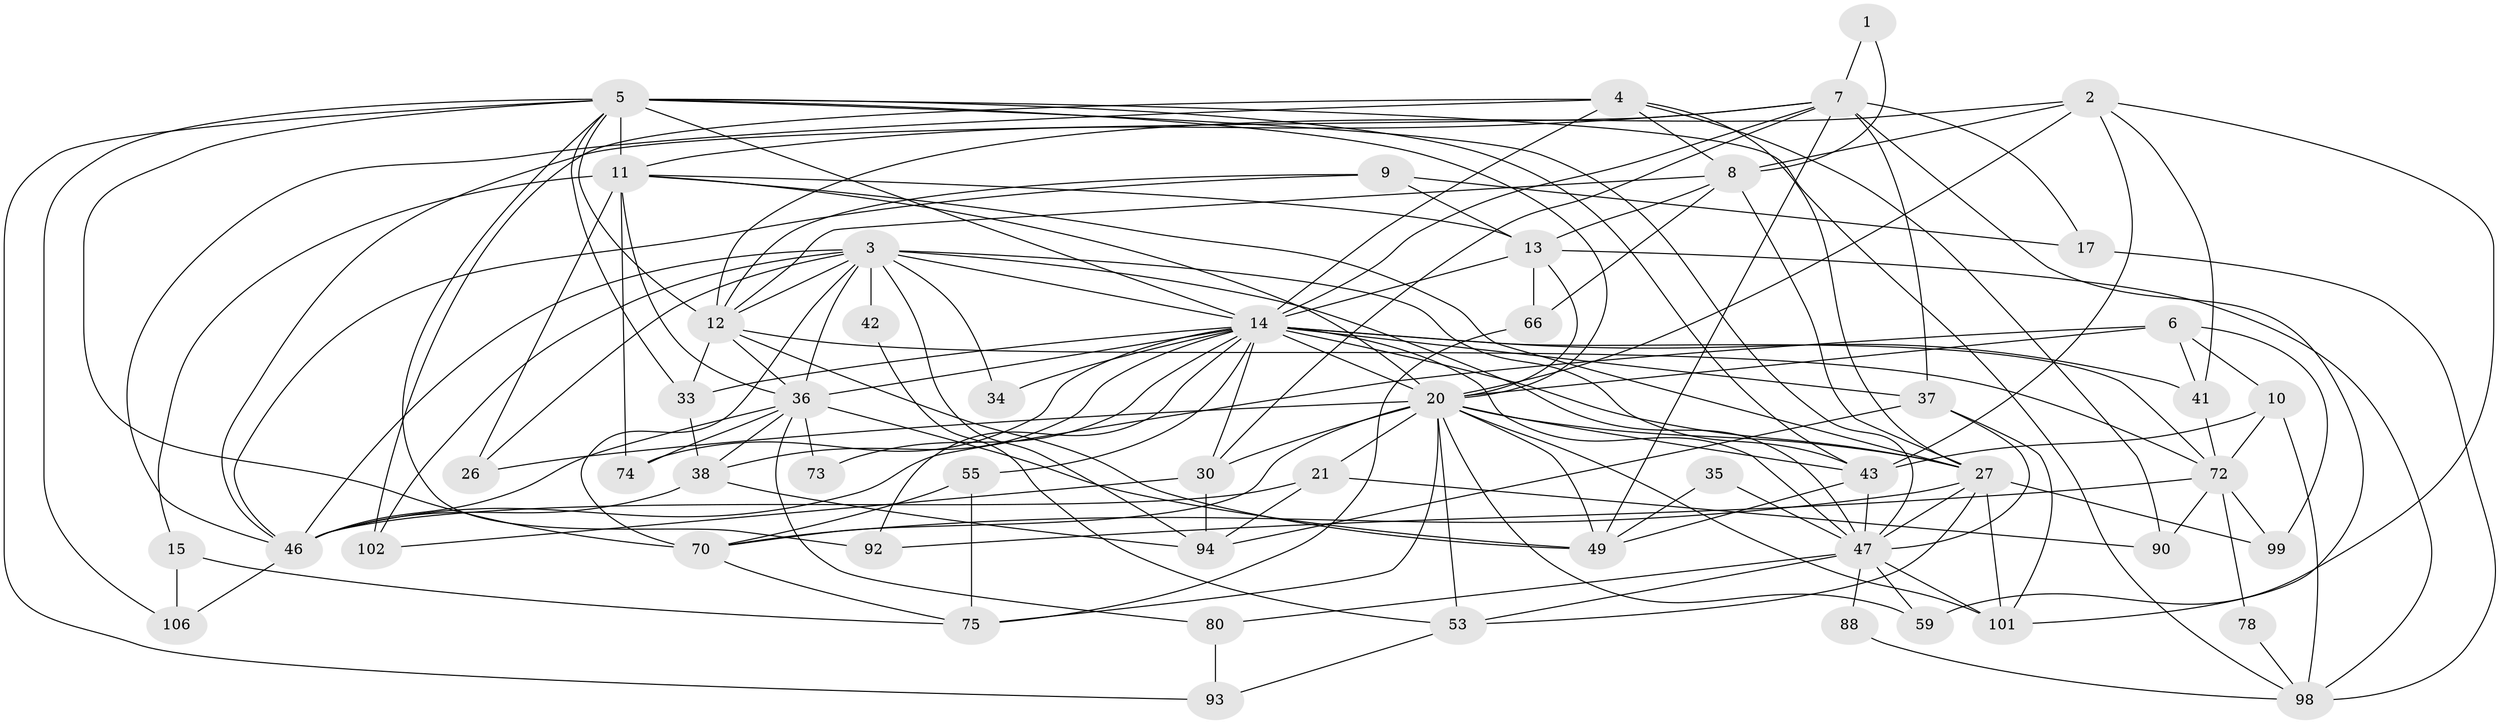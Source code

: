 // original degree distribution, {2: 0.10091743119266056, 4: 0.30275229357798167, 3: 0.30275229357798167, 5: 0.1559633027522936, 7: 0.05504587155963303, 6: 0.07339449541284404, 8: 0.009174311926605505}
// Generated by graph-tools (version 1.1) at 2025/15/03/09/25 04:15:19]
// undirected, 54 vertices, 152 edges
graph export_dot {
graph [start="1"]
  node [color=gray90,style=filled];
  1;
  2 [super="+60"];
  3 [super="+63+31"];
  4 [super="+23"];
  5 [super="+39+16"];
  6 [super="+18"];
  7 [super="+50+87"];
  8 [super="+103"];
  9;
  10 [super="+83"];
  11 [super="+100+79"];
  12 [super="+40"];
  13 [super="+32"];
  14 [super="+25+19+57"];
  15;
  17;
  20 [super="+45+22"];
  21;
  26;
  27 [super="+51+29+56"];
  30 [super="+97"];
  33 [super="+68"];
  34;
  35;
  36 [super="+108+58"];
  37 [super="+81+54"];
  38 [super="+76"];
  41 [super="+109"];
  42;
  43;
  46 [super="+61+77"];
  47 [super="+84+62"];
  49 [super="+104"];
  53;
  55;
  59;
  66;
  70;
  72 [super="+95+105"];
  73;
  74;
  75;
  78;
  80;
  88;
  90;
  92;
  93;
  94;
  98;
  99;
  101;
  102;
  106;
  1 -- 8;
  1 -- 7;
  2 -- 41;
  2 -- 59;
  2 -- 43;
  2 -- 12;
  2 -- 8;
  2 -- 20;
  3 -- 94;
  3 -- 34;
  3 -- 26;
  3 -- 43;
  3 -- 46;
  3 -- 47;
  3 -- 36;
  3 -- 70;
  3 -- 102;
  3 -- 42 [weight=2];
  3 -- 14;
  3 -- 12;
  4 -- 46;
  4 -- 90;
  4 -- 102;
  4 -- 14;
  4 -- 8;
  4 -- 27;
  5 -- 70;
  5 -- 12;
  5 -- 98;
  5 -- 106;
  5 -- 14;
  5 -- 92;
  5 -- 47;
  5 -- 33;
  5 -- 20 [weight=2];
  5 -- 43;
  5 -- 11;
  5 -- 93;
  6 -- 46 [weight=2];
  6 -- 41 [weight=3];
  6 -- 99;
  6 -- 10;
  6 -- 20;
  7 -- 101;
  7 -- 30;
  7 -- 49;
  7 -- 17;
  7 -- 11;
  7 -- 46;
  7 -- 37 [weight=2];
  7 -- 14;
  8 -- 13;
  8 -- 66;
  8 -- 27;
  8 -- 12;
  9 -- 17;
  9 -- 46;
  9 -- 13;
  9 -- 12;
  10 -- 43;
  10 -- 98;
  10 -- 72;
  11 -- 27;
  11 -- 20;
  11 -- 74;
  11 -- 13;
  11 -- 36;
  11 -- 26;
  11 -- 15;
  12 -- 33;
  12 -- 72;
  12 -- 49;
  12 -- 36;
  13 -- 98;
  13 -- 14 [weight=2];
  13 -- 66;
  13 -- 20;
  14 -- 33;
  14 -- 37;
  14 -- 73;
  14 -- 34;
  14 -- 74;
  14 -- 20 [weight=3];
  14 -- 55;
  14 -- 36;
  14 -- 30;
  14 -- 27;
  14 -- 41;
  14 -- 92;
  14 -- 47;
  14 -- 38;
  14 -- 72;
  15 -- 75;
  15 -- 106;
  17 -- 98;
  20 -- 49;
  20 -- 43;
  20 -- 30;
  20 -- 101;
  20 -- 70;
  20 -- 59;
  20 -- 75;
  20 -- 21;
  20 -- 53;
  20 -- 26;
  20 -- 27;
  21 -- 90;
  21 -- 94;
  21 -- 46;
  27 -- 99;
  27 -- 70;
  27 -- 101;
  27 -- 53;
  27 -- 47;
  30 -- 102;
  30 -- 94;
  33 -- 38;
  35 -- 47;
  35 -- 49;
  36 -- 74;
  36 -- 46;
  36 -- 80;
  36 -- 73;
  36 -- 49;
  36 -- 38;
  37 -- 101;
  37 -- 94;
  37 -- 47;
  38 -- 94;
  38 -- 46;
  41 -- 72;
  42 -- 53;
  43 -- 49;
  43 -- 47;
  46 -- 106;
  47 -- 80;
  47 -- 101;
  47 -- 53;
  47 -- 88;
  47 -- 59;
  53 -- 93;
  55 -- 75;
  55 -- 70;
  66 -- 75;
  70 -- 75;
  72 -- 78;
  72 -- 99;
  72 -- 90;
  72 -- 92;
  78 -- 98;
  80 -- 93;
  88 -- 98;
}
